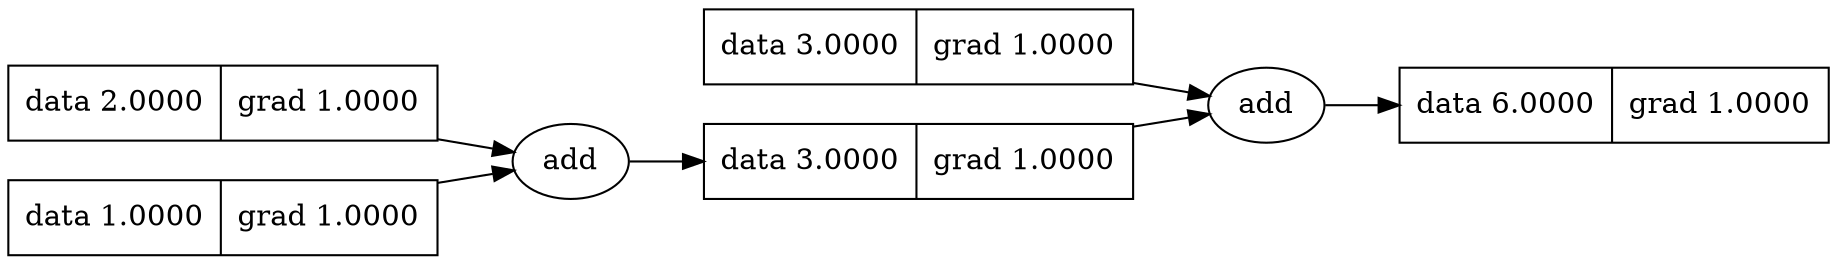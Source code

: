 digraph {
	graph [rankdir=LR]
	2412439846976 [label="{ data 3.0000 | grad 1.0000 }" shape=record]
	"2412439846976add" [label=add]
	"2412439846976add" -> 2412439846976
	2412439850624 [label="{ data 6.0000 | grad 1.0000 }" shape=record]
	"2412439850624add" [label=add]
	"2412439850624add" -> 2412439850624
	2412439707872 [label="{ data 2.0000 | grad 1.0000 }" shape=record]
	2412439707392 [label="{ data 3.0000 | grad 1.0000 }" shape=record]
	2412439707920 [label="{ data 1.0000 | grad 1.0000 }" shape=record]
	2412439707920 -> "2412439846976add"
	2412439707392 -> "2412439850624add"
	2412439846976 -> "2412439850624add"
	2412439707872 -> "2412439846976add"
}
